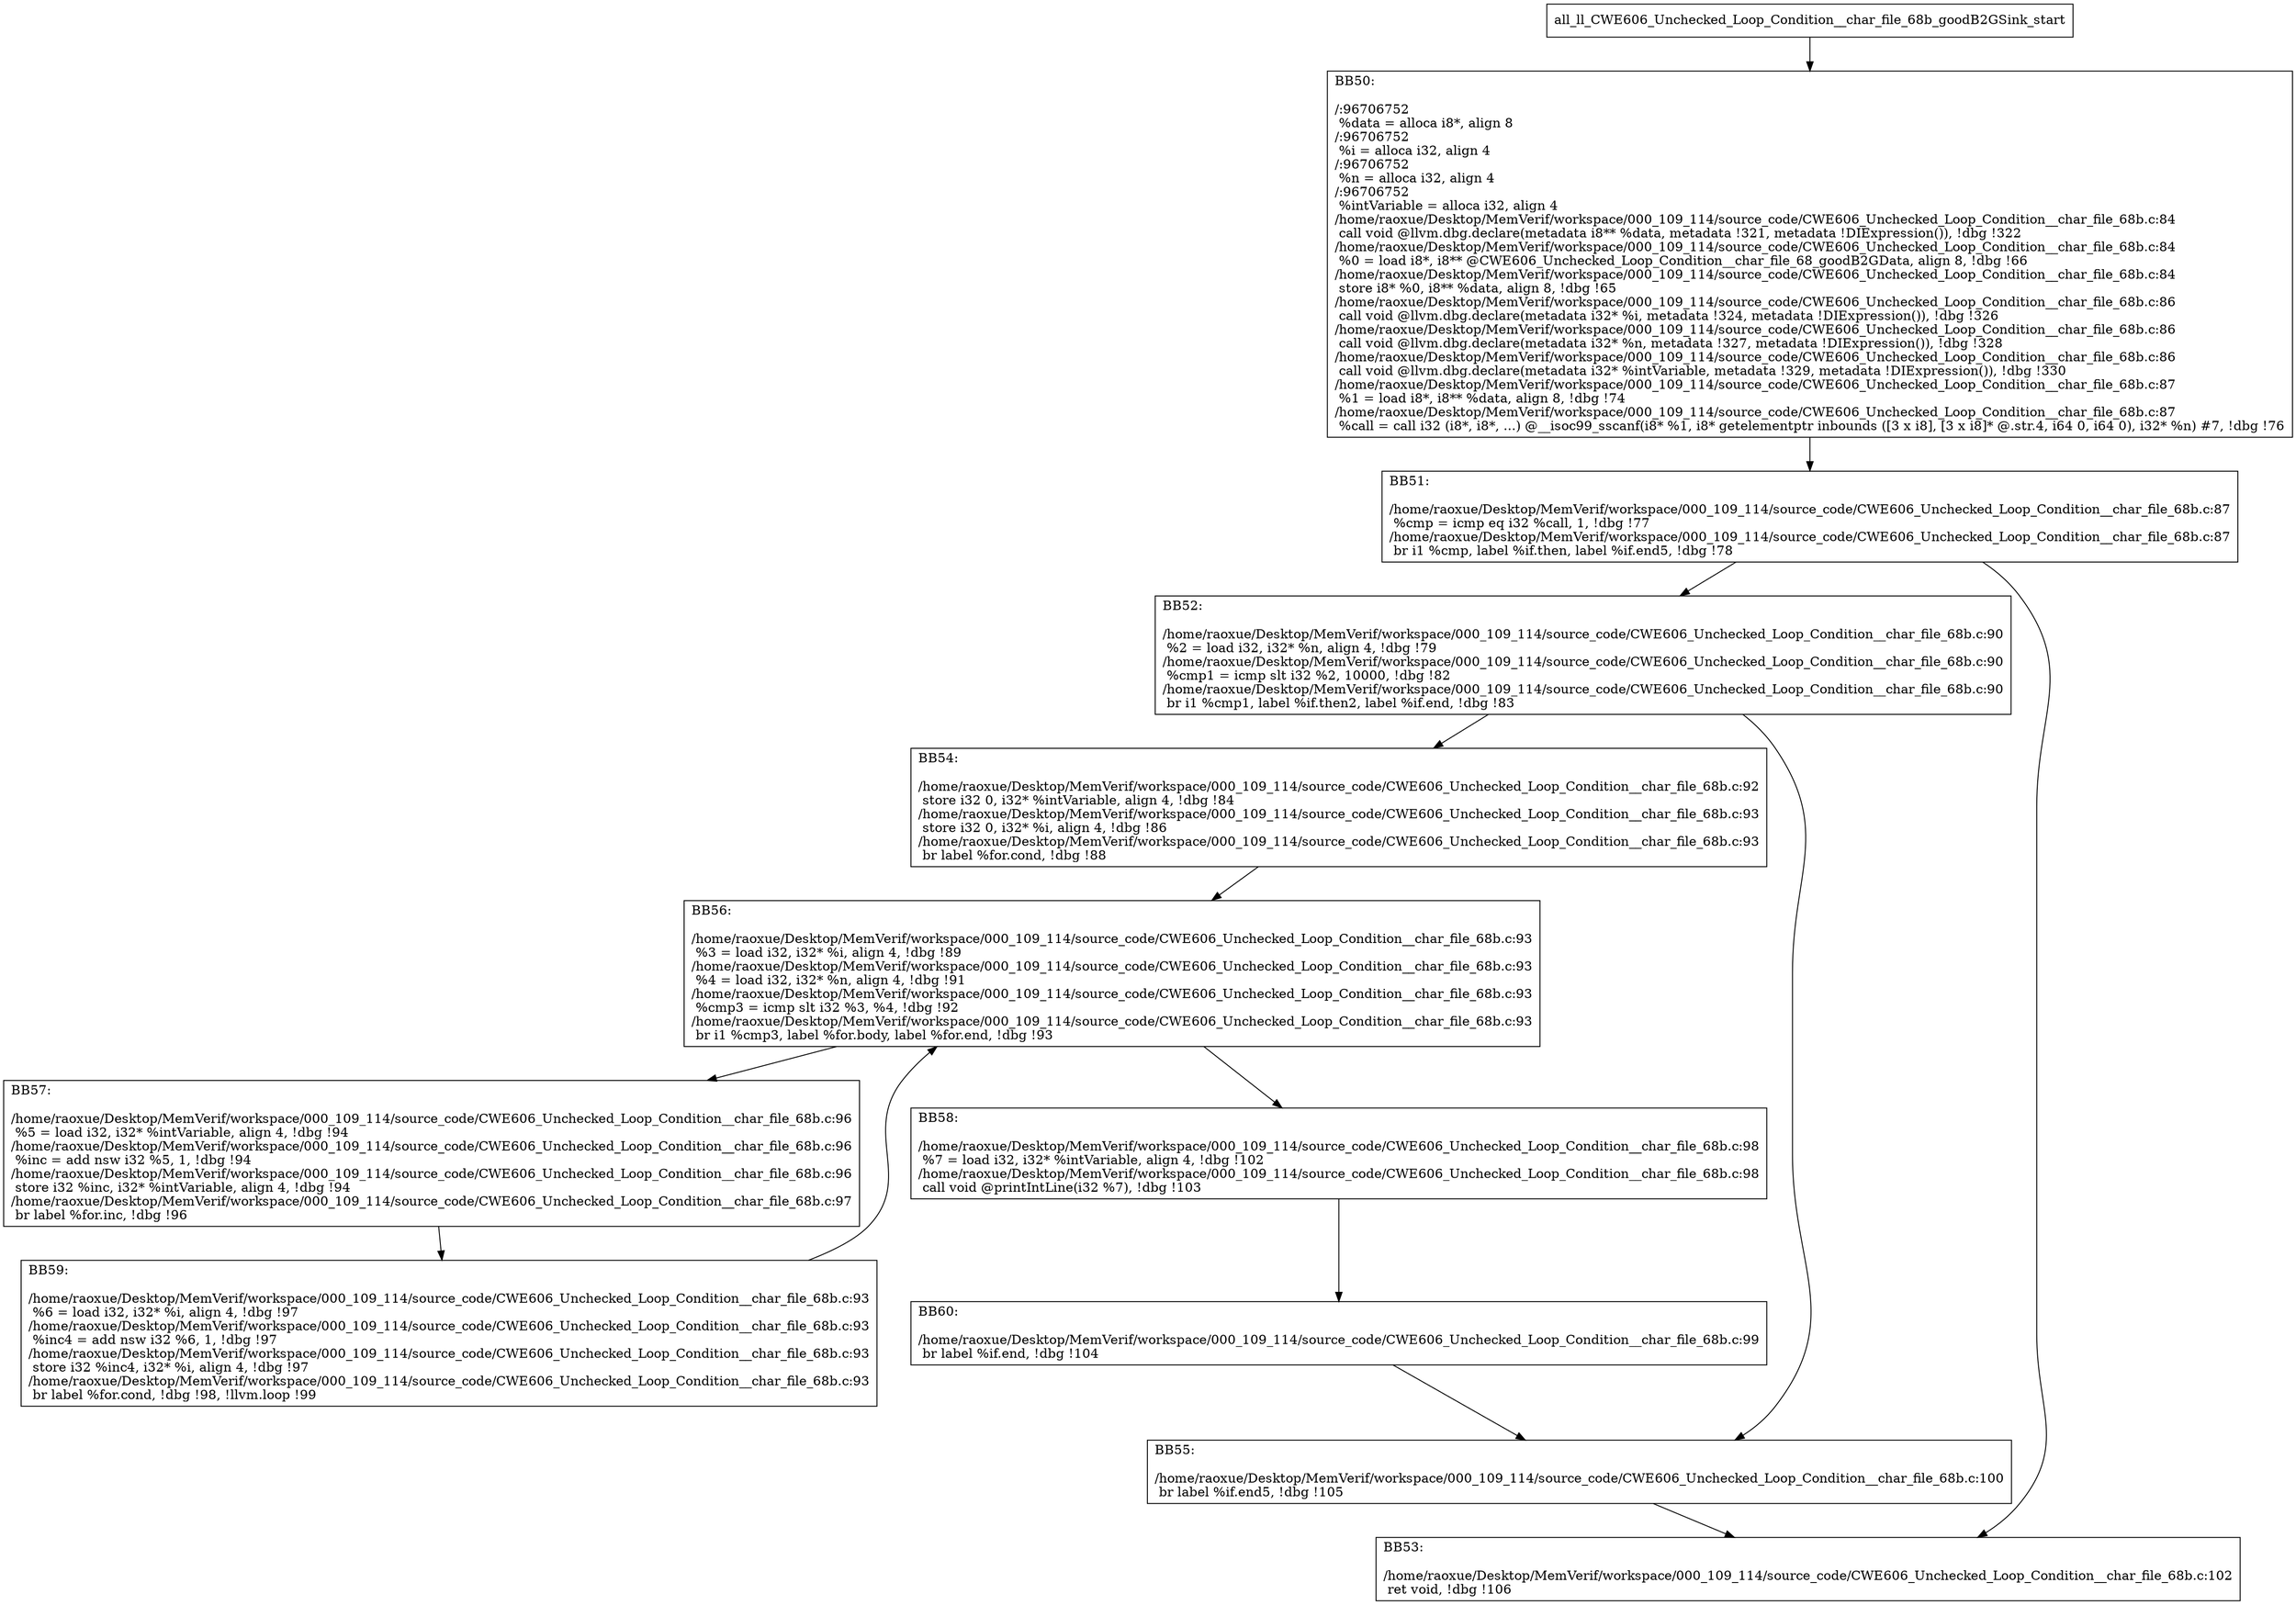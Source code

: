 digraph "CFG for'all_ll_CWE606_Unchecked_Loop_Condition__char_file_68b_goodB2GSink' function" {
	BBall_ll_CWE606_Unchecked_Loop_Condition__char_file_68b_goodB2GSink_start[shape=record,label="{all_ll_CWE606_Unchecked_Loop_Condition__char_file_68b_goodB2GSink_start}"];
	BBall_ll_CWE606_Unchecked_Loop_Condition__char_file_68b_goodB2GSink_start-> all_ll_CWE606_Unchecked_Loop_Condition__char_file_68b_goodB2GSinkBB50;
	all_ll_CWE606_Unchecked_Loop_Condition__char_file_68b_goodB2GSinkBB50 [shape=record, label="{BB50:\l\l/:96706752\l
  %data = alloca i8*, align 8\l
/:96706752\l
  %i = alloca i32, align 4\l
/:96706752\l
  %n = alloca i32, align 4\l
/:96706752\l
  %intVariable = alloca i32, align 4\l
/home/raoxue/Desktop/MemVerif/workspace/000_109_114/source_code/CWE606_Unchecked_Loop_Condition__char_file_68b.c:84\l
  call void @llvm.dbg.declare(metadata i8** %data, metadata !321, metadata !DIExpression()), !dbg !322\l
/home/raoxue/Desktop/MemVerif/workspace/000_109_114/source_code/CWE606_Unchecked_Loop_Condition__char_file_68b.c:84\l
  %0 = load i8*, i8** @CWE606_Unchecked_Loop_Condition__char_file_68_goodB2GData, align 8, !dbg !66\l
/home/raoxue/Desktop/MemVerif/workspace/000_109_114/source_code/CWE606_Unchecked_Loop_Condition__char_file_68b.c:84\l
  store i8* %0, i8** %data, align 8, !dbg !65\l
/home/raoxue/Desktop/MemVerif/workspace/000_109_114/source_code/CWE606_Unchecked_Loop_Condition__char_file_68b.c:86\l
  call void @llvm.dbg.declare(metadata i32* %i, metadata !324, metadata !DIExpression()), !dbg !326\l
/home/raoxue/Desktop/MemVerif/workspace/000_109_114/source_code/CWE606_Unchecked_Loop_Condition__char_file_68b.c:86\l
  call void @llvm.dbg.declare(metadata i32* %n, metadata !327, metadata !DIExpression()), !dbg !328\l
/home/raoxue/Desktop/MemVerif/workspace/000_109_114/source_code/CWE606_Unchecked_Loop_Condition__char_file_68b.c:86\l
  call void @llvm.dbg.declare(metadata i32* %intVariable, metadata !329, metadata !DIExpression()), !dbg !330\l
/home/raoxue/Desktop/MemVerif/workspace/000_109_114/source_code/CWE606_Unchecked_Loop_Condition__char_file_68b.c:87\l
  %1 = load i8*, i8** %data, align 8, !dbg !74\l
/home/raoxue/Desktop/MemVerif/workspace/000_109_114/source_code/CWE606_Unchecked_Loop_Condition__char_file_68b.c:87\l
  %call = call i32 (i8*, i8*, ...) @__isoc99_sscanf(i8* %1, i8* getelementptr inbounds ([3 x i8], [3 x i8]* @.str.4, i64 0, i64 0), i32* %n) #7, !dbg !76\l
}"];
	all_ll_CWE606_Unchecked_Loop_Condition__char_file_68b_goodB2GSinkBB50-> all_ll_CWE606_Unchecked_Loop_Condition__char_file_68b_goodB2GSinkBB51;
	all_ll_CWE606_Unchecked_Loop_Condition__char_file_68b_goodB2GSinkBB51 [shape=record, label="{BB51:\l\l/home/raoxue/Desktop/MemVerif/workspace/000_109_114/source_code/CWE606_Unchecked_Loop_Condition__char_file_68b.c:87\l
  %cmp = icmp eq i32 %call, 1, !dbg !77\l
/home/raoxue/Desktop/MemVerif/workspace/000_109_114/source_code/CWE606_Unchecked_Loop_Condition__char_file_68b.c:87\l
  br i1 %cmp, label %if.then, label %if.end5, !dbg !78\l
}"];
	all_ll_CWE606_Unchecked_Loop_Condition__char_file_68b_goodB2GSinkBB51-> all_ll_CWE606_Unchecked_Loop_Condition__char_file_68b_goodB2GSinkBB52;
	all_ll_CWE606_Unchecked_Loop_Condition__char_file_68b_goodB2GSinkBB51-> all_ll_CWE606_Unchecked_Loop_Condition__char_file_68b_goodB2GSinkBB53;
	all_ll_CWE606_Unchecked_Loop_Condition__char_file_68b_goodB2GSinkBB52 [shape=record, label="{BB52:\l\l/home/raoxue/Desktop/MemVerif/workspace/000_109_114/source_code/CWE606_Unchecked_Loop_Condition__char_file_68b.c:90\l
  %2 = load i32, i32* %n, align 4, !dbg !79\l
/home/raoxue/Desktop/MemVerif/workspace/000_109_114/source_code/CWE606_Unchecked_Loop_Condition__char_file_68b.c:90\l
  %cmp1 = icmp slt i32 %2, 10000, !dbg !82\l
/home/raoxue/Desktop/MemVerif/workspace/000_109_114/source_code/CWE606_Unchecked_Loop_Condition__char_file_68b.c:90\l
  br i1 %cmp1, label %if.then2, label %if.end, !dbg !83\l
}"];
	all_ll_CWE606_Unchecked_Loop_Condition__char_file_68b_goodB2GSinkBB52-> all_ll_CWE606_Unchecked_Loop_Condition__char_file_68b_goodB2GSinkBB54;
	all_ll_CWE606_Unchecked_Loop_Condition__char_file_68b_goodB2GSinkBB52-> all_ll_CWE606_Unchecked_Loop_Condition__char_file_68b_goodB2GSinkBB55;
	all_ll_CWE606_Unchecked_Loop_Condition__char_file_68b_goodB2GSinkBB54 [shape=record, label="{BB54:\l\l/home/raoxue/Desktop/MemVerif/workspace/000_109_114/source_code/CWE606_Unchecked_Loop_Condition__char_file_68b.c:92\l
  store i32 0, i32* %intVariable, align 4, !dbg !84\l
/home/raoxue/Desktop/MemVerif/workspace/000_109_114/source_code/CWE606_Unchecked_Loop_Condition__char_file_68b.c:93\l
  store i32 0, i32* %i, align 4, !dbg !86\l
/home/raoxue/Desktop/MemVerif/workspace/000_109_114/source_code/CWE606_Unchecked_Loop_Condition__char_file_68b.c:93\l
  br label %for.cond, !dbg !88\l
}"];
	all_ll_CWE606_Unchecked_Loop_Condition__char_file_68b_goodB2GSinkBB54-> all_ll_CWE606_Unchecked_Loop_Condition__char_file_68b_goodB2GSinkBB56;
	all_ll_CWE606_Unchecked_Loop_Condition__char_file_68b_goodB2GSinkBB56 [shape=record, label="{BB56:\l\l/home/raoxue/Desktop/MemVerif/workspace/000_109_114/source_code/CWE606_Unchecked_Loop_Condition__char_file_68b.c:93\l
  %3 = load i32, i32* %i, align 4, !dbg !89\l
/home/raoxue/Desktop/MemVerif/workspace/000_109_114/source_code/CWE606_Unchecked_Loop_Condition__char_file_68b.c:93\l
  %4 = load i32, i32* %n, align 4, !dbg !91\l
/home/raoxue/Desktop/MemVerif/workspace/000_109_114/source_code/CWE606_Unchecked_Loop_Condition__char_file_68b.c:93\l
  %cmp3 = icmp slt i32 %3, %4, !dbg !92\l
/home/raoxue/Desktop/MemVerif/workspace/000_109_114/source_code/CWE606_Unchecked_Loop_Condition__char_file_68b.c:93\l
  br i1 %cmp3, label %for.body, label %for.end, !dbg !93\l
}"];
	all_ll_CWE606_Unchecked_Loop_Condition__char_file_68b_goodB2GSinkBB56-> all_ll_CWE606_Unchecked_Loop_Condition__char_file_68b_goodB2GSinkBB57;
	all_ll_CWE606_Unchecked_Loop_Condition__char_file_68b_goodB2GSinkBB56-> all_ll_CWE606_Unchecked_Loop_Condition__char_file_68b_goodB2GSinkBB58;
	all_ll_CWE606_Unchecked_Loop_Condition__char_file_68b_goodB2GSinkBB57 [shape=record, label="{BB57:\l\l/home/raoxue/Desktop/MemVerif/workspace/000_109_114/source_code/CWE606_Unchecked_Loop_Condition__char_file_68b.c:96\l
  %5 = load i32, i32* %intVariable, align 4, !dbg !94\l
/home/raoxue/Desktop/MemVerif/workspace/000_109_114/source_code/CWE606_Unchecked_Loop_Condition__char_file_68b.c:96\l
  %inc = add nsw i32 %5, 1, !dbg !94\l
/home/raoxue/Desktop/MemVerif/workspace/000_109_114/source_code/CWE606_Unchecked_Loop_Condition__char_file_68b.c:96\l
  store i32 %inc, i32* %intVariable, align 4, !dbg !94\l
/home/raoxue/Desktop/MemVerif/workspace/000_109_114/source_code/CWE606_Unchecked_Loop_Condition__char_file_68b.c:97\l
  br label %for.inc, !dbg !96\l
}"];
	all_ll_CWE606_Unchecked_Loop_Condition__char_file_68b_goodB2GSinkBB57-> all_ll_CWE606_Unchecked_Loop_Condition__char_file_68b_goodB2GSinkBB59;
	all_ll_CWE606_Unchecked_Loop_Condition__char_file_68b_goodB2GSinkBB59 [shape=record, label="{BB59:\l\l/home/raoxue/Desktop/MemVerif/workspace/000_109_114/source_code/CWE606_Unchecked_Loop_Condition__char_file_68b.c:93\l
  %6 = load i32, i32* %i, align 4, !dbg !97\l
/home/raoxue/Desktop/MemVerif/workspace/000_109_114/source_code/CWE606_Unchecked_Loop_Condition__char_file_68b.c:93\l
  %inc4 = add nsw i32 %6, 1, !dbg !97\l
/home/raoxue/Desktop/MemVerif/workspace/000_109_114/source_code/CWE606_Unchecked_Loop_Condition__char_file_68b.c:93\l
  store i32 %inc4, i32* %i, align 4, !dbg !97\l
/home/raoxue/Desktop/MemVerif/workspace/000_109_114/source_code/CWE606_Unchecked_Loop_Condition__char_file_68b.c:93\l
  br label %for.cond, !dbg !98, !llvm.loop !99\l
}"];
	all_ll_CWE606_Unchecked_Loop_Condition__char_file_68b_goodB2GSinkBB59-> all_ll_CWE606_Unchecked_Loop_Condition__char_file_68b_goodB2GSinkBB56;
	all_ll_CWE606_Unchecked_Loop_Condition__char_file_68b_goodB2GSinkBB58 [shape=record, label="{BB58:\l\l/home/raoxue/Desktop/MemVerif/workspace/000_109_114/source_code/CWE606_Unchecked_Loop_Condition__char_file_68b.c:98\l
  %7 = load i32, i32* %intVariable, align 4, !dbg !102\l
/home/raoxue/Desktop/MemVerif/workspace/000_109_114/source_code/CWE606_Unchecked_Loop_Condition__char_file_68b.c:98\l
  call void @printIntLine(i32 %7), !dbg !103\l
}"];
	all_ll_CWE606_Unchecked_Loop_Condition__char_file_68b_goodB2GSinkBB58-> all_ll_CWE606_Unchecked_Loop_Condition__char_file_68b_goodB2GSinkBB60;
	all_ll_CWE606_Unchecked_Loop_Condition__char_file_68b_goodB2GSinkBB60 [shape=record, label="{BB60:\l\l/home/raoxue/Desktop/MemVerif/workspace/000_109_114/source_code/CWE606_Unchecked_Loop_Condition__char_file_68b.c:99\l
  br label %if.end, !dbg !104\l
}"];
	all_ll_CWE606_Unchecked_Loop_Condition__char_file_68b_goodB2GSinkBB60-> all_ll_CWE606_Unchecked_Loop_Condition__char_file_68b_goodB2GSinkBB55;
	all_ll_CWE606_Unchecked_Loop_Condition__char_file_68b_goodB2GSinkBB55 [shape=record, label="{BB55:\l\l/home/raoxue/Desktop/MemVerif/workspace/000_109_114/source_code/CWE606_Unchecked_Loop_Condition__char_file_68b.c:100\l
  br label %if.end5, !dbg !105\l
}"];
	all_ll_CWE606_Unchecked_Loop_Condition__char_file_68b_goodB2GSinkBB55-> all_ll_CWE606_Unchecked_Loop_Condition__char_file_68b_goodB2GSinkBB53;
	all_ll_CWE606_Unchecked_Loop_Condition__char_file_68b_goodB2GSinkBB53 [shape=record, label="{BB53:\l\l/home/raoxue/Desktop/MemVerif/workspace/000_109_114/source_code/CWE606_Unchecked_Loop_Condition__char_file_68b.c:102\l
  ret void, !dbg !106\l
}"];
}
